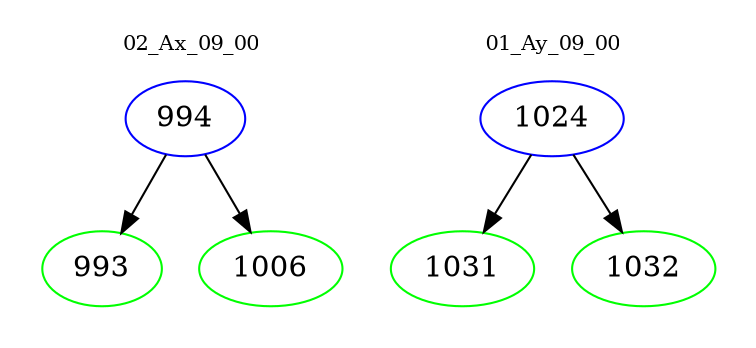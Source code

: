 digraph{
subgraph cluster_0 {
color = white
label = "02_Ax_09_00";
fontsize=10;
T0_994 [label="994", color="blue"]
T0_994 -> T0_993 [color="black"]
T0_993 [label="993", color="green"]
T0_994 -> T0_1006 [color="black"]
T0_1006 [label="1006", color="green"]
}
subgraph cluster_1 {
color = white
label = "01_Ay_09_00";
fontsize=10;
T1_1024 [label="1024", color="blue"]
T1_1024 -> T1_1031 [color="black"]
T1_1031 [label="1031", color="green"]
T1_1024 -> T1_1032 [color="black"]
T1_1032 [label="1032", color="green"]
}
}

